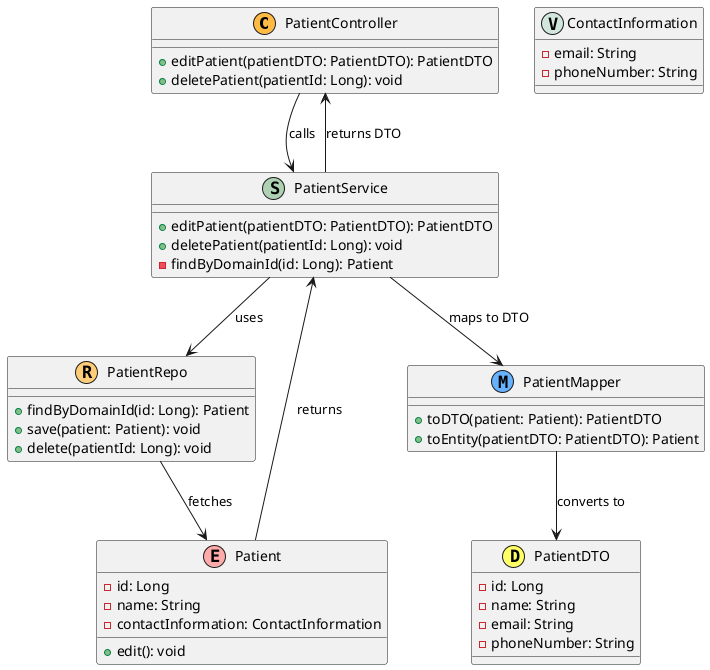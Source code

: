 @startuml

!define ENTITY(x) class x << (E,#FFAAAA) >>
!define SERVICE(x) class x << (S,#ADD1B2) >>
!define CONTROLLER(x) class x << (C,#FFBB44) >>
!define REPOSITORY(x) class x << (R,#FFCC77) >>
!define MAPPER(x) class x << (M,#66B2FF) >>
!define DTO(x) class x << (D,#FFFF66) >>
!define VALUE_OBJECT(x) class x << (V,#D1E7DD) >>

CONTROLLER(PatientController) {
    +editPatient(patientDTO: PatientDTO): PatientDTO
    +deletePatient(patientId: Long): void
}

SERVICE(PatientService) {
    +editPatient(patientDTO: PatientDTO): PatientDTO
    +deletePatient(patientId: Long): void
    -findByDomainId(id: Long): Patient
}

ENTITY(Patient) {
    -id: Long
    -name: String
    -contactInformation: ContactInformation
    +edit(): void
}

VALUE_OBJECT(ContactInformation) {
    -email: String
    -phoneNumber: String
}

REPOSITORY(PatientRepo) {
    +findByDomainId(id: Long): Patient
    +save(patient: Patient): void
    +delete(patientId: Long): void
}

DTO(PatientDTO) {
    -id: Long
    -name: String
    -email: String
    -phoneNumber: String
}

MAPPER(PatientMapper) {
    +toDTO(patient: Patient): PatientDTO
    +toEntity(patientDTO: PatientDTO): Patient
}

PatientController --> PatientService : calls
PatientService --> PatientRepo : uses
PatientService --> PatientMapper : maps to DTO
PatientRepo --> Patient : fetches
Patient --> PatientService : returns
PatientMapper --> PatientDTO : converts to
PatientService --> PatientController : returns DTO

@enduml
